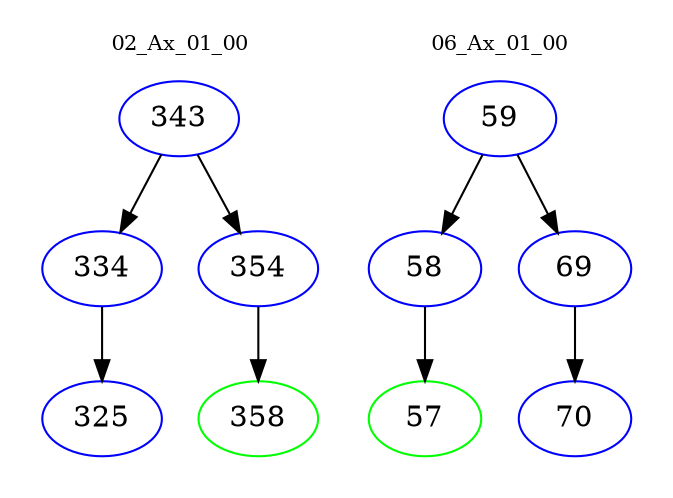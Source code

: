 digraph{
subgraph cluster_0 {
color = white
label = "02_Ax_01_00";
fontsize=10;
T0_343 [label="343", color="blue"]
T0_343 -> T0_334 [color="black"]
T0_334 [label="334", color="blue"]
T0_334 -> T0_325 [color="black"]
T0_325 [label="325", color="blue"]
T0_343 -> T0_354 [color="black"]
T0_354 [label="354", color="blue"]
T0_354 -> T0_358 [color="black"]
T0_358 [label="358", color="green"]
}
subgraph cluster_1 {
color = white
label = "06_Ax_01_00";
fontsize=10;
T1_59 [label="59", color="blue"]
T1_59 -> T1_58 [color="black"]
T1_58 [label="58", color="blue"]
T1_58 -> T1_57 [color="black"]
T1_57 [label="57", color="green"]
T1_59 -> T1_69 [color="black"]
T1_69 [label="69", color="blue"]
T1_69 -> T1_70 [color="black"]
T1_70 [label="70", color="blue"]
}
}
